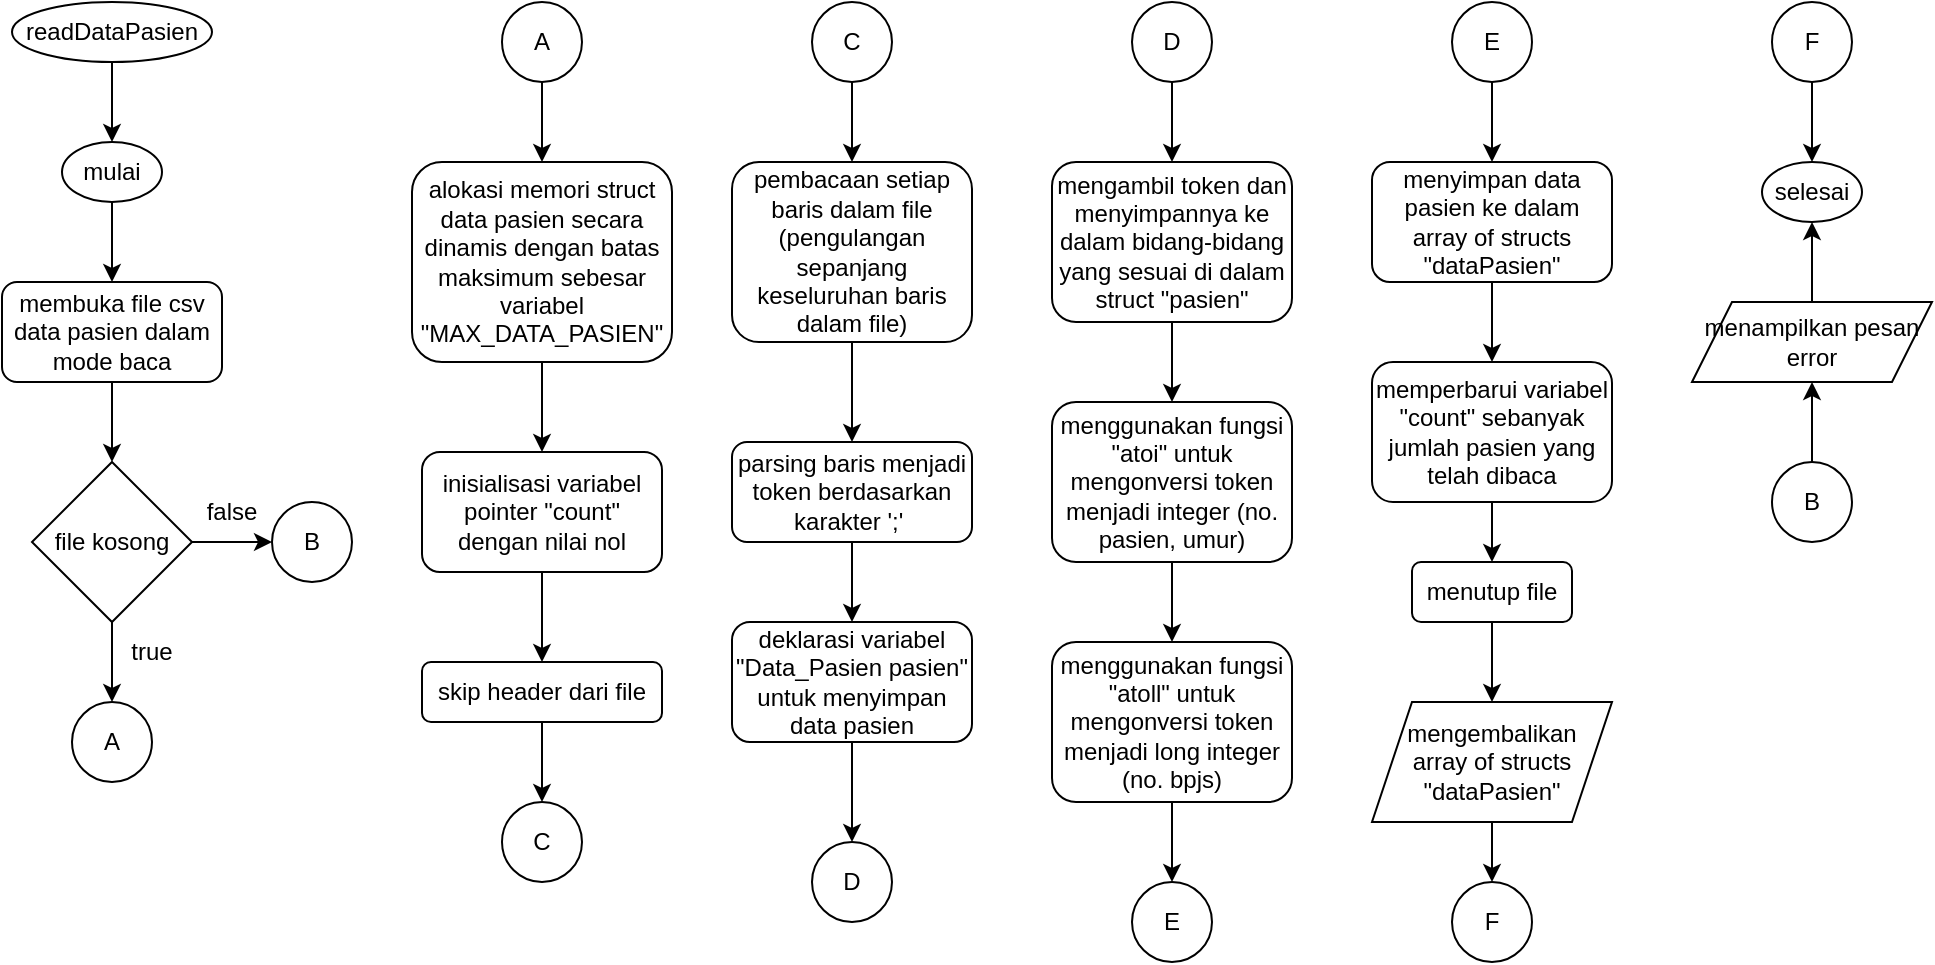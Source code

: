 <mxfile version="24.5.2" type="onedrive">
  <diagram name="Halaman-1" id="6V_MZ7g3-PMqo3PxE8EJ">
    <mxGraphModel grid="1" page="1" gridSize="10" guides="1" tooltips="1" connect="1" arrows="1" fold="1" pageScale="1" pageWidth="827" pageHeight="1169" math="0" shadow="0">
      <root>
        <mxCell id="0" />
        <mxCell id="1" parent="0" />
        <mxCell id="Viil5FITCZ7qNH2EQl_B-3" value="" style="edgeStyle=orthogonalEdgeStyle;rounded=0;orthogonalLoop=1;jettySize=auto;html=1;" edge="1" parent="1" source="Viil5FITCZ7qNH2EQl_B-1" target="Viil5FITCZ7qNH2EQl_B-2">
          <mxGeometry relative="1" as="geometry" />
        </mxCell>
        <mxCell id="Viil5FITCZ7qNH2EQl_B-1" value="readDataPasien" style="ellipse;whiteSpace=wrap;html=1;" vertex="1" parent="1">
          <mxGeometry x="40" y="40" width="100" height="30" as="geometry" />
        </mxCell>
        <mxCell id="Viil5FITCZ7qNH2EQl_B-5" value="" style="edgeStyle=orthogonalEdgeStyle;rounded=0;orthogonalLoop=1;jettySize=auto;html=1;" edge="1" parent="1" source="Viil5FITCZ7qNH2EQl_B-2" target="Viil5FITCZ7qNH2EQl_B-4">
          <mxGeometry relative="1" as="geometry" />
        </mxCell>
        <mxCell id="Viil5FITCZ7qNH2EQl_B-2" value="mulai" style="ellipse;whiteSpace=wrap;html=1;" vertex="1" parent="1">
          <mxGeometry x="65" y="110" width="50" height="30" as="geometry" />
        </mxCell>
        <mxCell id="Viil5FITCZ7qNH2EQl_B-7" value="" style="edgeStyle=orthogonalEdgeStyle;rounded=0;orthogonalLoop=1;jettySize=auto;html=1;" edge="1" parent="1" source="Viil5FITCZ7qNH2EQl_B-4" target="Viil5FITCZ7qNH2EQl_B-6">
          <mxGeometry relative="1" as="geometry" />
        </mxCell>
        <mxCell id="Viil5FITCZ7qNH2EQl_B-4" value="membuka file csv data pasien dalam mode baca" style="rounded=1;whiteSpace=wrap;html=1;" vertex="1" parent="1">
          <mxGeometry x="35" y="180" width="110" height="50" as="geometry" />
        </mxCell>
        <mxCell id="Viil5FITCZ7qNH2EQl_B-9" value="" style="edgeStyle=orthogonalEdgeStyle;rounded=0;orthogonalLoop=1;jettySize=auto;html=1;" edge="1" parent="1" source="Viil5FITCZ7qNH2EQl_B-6" target="Viil5FITCZ7qNH2EQl_B-8">
          <mxGeometry relative="1" as="geometry" />
        </mxCell>
        <mxCell id="Viil5FITCZ7qNH2EQl_B-12" value="" style="edgeStyle=orthogonalEdgeStyle;rounded=0;orthogonalLoop=1;jettySize=auto;html=1;" edge="1" parent="1" source="Viil5FITCZ7qNH2EQl_B-6" target="Viil5FITCZ7qNH2EQl_B-11">
          <mxGeometry relative="1" as="geometry" />
        </mxCell>
        <mxCell id="Viil5FITCZ7qNH2EQl_B-6" value="file kosong" style="rhombus;whiteSpace=wrap;html=1;" vertex="1" parent="1">
          <mxGeometry x="50" y="270" width="80" height="80" as="geometry" />
        </mxCell>
        <mxCell id="Viil5FITCZ7qNH2EQl_B-8" value="A" style="ellipse;whiteSpace=wrap;html=1;aspect=fixed;" vertex="1" parent="1">
          <mxGeometry x="70" y="390" width="40" height="40" as="geometry" />
        </mxCell>
        <mxCell id="Viil5FITCZ7qNH2EQl_B-10" value="true" style="text;html=1;align=center;verticalAlign=middle;whiteSpace=wrap;rounded=0;" vertex="1" parent="1">
          <mxGeometry x="80" y="350" width="60" height="30" as="geometry" />
        </mxCell>
        <mxCell id="Viil5FITCZ7qNH2EQl_B-11" value="B" style="ellipse;whiteSpace=wrap;html=1;aspect=fixed;" vertex="1" parent="1">
          <mxGeometry x="170" y="290" width="40" height="40" as="geometry" />
        </mxCell>
        <mxCell id="Viil5FITCZ7qNH2EQl_B-13" value="false" style="text;html=1;align=center;verticalAlign=middle;whiteSpace=wrap;rounded=0;" vertex="1" parent="1">
          <mxGeometry x="120" y="280" width="60" height="30" as="geometry" />
        </mxCell>
        <mxCell id="Viil5FITCZ7qNH2EQl_B-16" value="" style="edgeStyle=orthogonalEdgeStyle;rounded=0;orthogonalLoop=1;jettySize=auto;html=1;" edge="1" parent="1" source="Viil5FITCZ7qNH2EQl_B-14" target="Viil5FITCZ7qNH2EQl_B-15">
          <mxGeometry relative="1" as="geometry" />
        </mxCell>
        <mxCell id="Viil5FITCZ7qNH2EQl_B-14" value="A" style="ellipse;whiteSpace=wrap;html=1;aspect=fixed;" vertex="1" parent="1">
          <mxGeometry x="285" y="40" width="40" height="40" as="geometry" />
        </mxCell>
        <mxCell id="Viil5FITCZ7qNH2EQl_B-18" value="" style="edgeStyle=orthogonalEdgeStyle;rounded=0;orthogonalLoop=1;jettySize=auto;html=1;" edge="1" parent="1" source="Viil5FITCZ7qNH2EQl_B-15" target="Viil5FITCZ7qNH2EQl_B-17">
          <mxGeometry relative="1" as="geometry" />
        </mxCell>
        <mxCell id="Viil5FITCZ7qNH2EQl_B-15" value="alokasi memori struct data pasien secara dinamis dengan batas maksimum sebesar variabel &quot;MAX_DATA_PASIEN&quot;" style="rounded=1;whiteSpace=wrap;html=1;" vertex="1" parent="1">
          <mxGeometry x="240" y="120" width="130" height="100" as="geometry" />
        </mxCell>
        <mxCell id="Viil5FITCZ7qNH2EQl_B-20" value="" style="edgeStyle=orthogonalEdgeStyle;rounded=0;orthogonalLoop=1;jettySize=auto;html=1;" edge="1" parent="1" source="Viil5FITCZ7qNH2EQl_B-17" target="Viil5FITCZ7qNH2EQl_B-19">
          <mxGeometry relative="1" as="geometry" />
        </mxCell>
        <mxCell id="Viil5FITCZ7qNH2EQl_B-17" value="inisialisasi variabel pointer &quot;count&quot; dengan nilai nol" style="rounded=1;whiteSpace=wrap;html=1;" vertex="1" parent="1">
          <mxGeometry x="245" y="265" width="120" height="60" as="geometry" />
        </mxCell>
        <mxCell id="Viil5FITCZ7qNH2EQl_B-22" value="" style="edgeStyle=orthogonalEdgeStyle;rounded=0;orthogonalLoop=1;jettySize=auto;html=1;" edge="1" parent="1" source="Viil5FITCZ7qNH2EQl_B-19" target="Viil5FITCZ7qNH2EQl_B-21">
          <mxGeometry relative="1" as="geometry" />
        </mxCell>
        <mxCell id="Viil5FITCZ7qNH2EQl_B-19" value="skip header dari file" style="rounded=1;whiteSpace=wrap;html=1;" vertex="1" parent="1">
          <mxGeometry x="245" y="370" width="120" height="30" as="geometry" />
        </mxCell>
        <mxCell id="Viil5FITCZ7qNH2EQl_B-21" value="C" style="ellipse;whiteSpace=wrap;html=1;aspect=fixed;" vertex="1" parent="1">
          <mxGeometry x="285" y="440" width="40" height="40" as="geometry" />
        </mxCell>
        <mxCell id="Viil5FITCZ7qNH2EQl_B-25" value="" style="edgeStyle=orthogonalEdgeStyle;rounded=0;orthogonalLoop=1;jettySize=auto;html=1;" edge="1" parent="1" source="Viil5FITCZ7qNH2EQl_B-23" target="Viil5FITCZ7qNH2EQl_B-24">
          <mxGeometry relative="1" as="geometry" />
        </mxCell>
        <mxCell id="Viil5FITCZ7qNH2EQl_B-23" value="C" style="ellipse;whiteSpace=wrap;html=1;aspect=fixed;" vertex="1" parent="1">
          <mxGeometry x="440" y="40" width="40" height="40" as="geometry" />
        </mxCell>
        <mxCell id="Viil5FITCZ7qNH2EQl_B-27" value="" style="edgeStyle=orthogonalEdgeStyle;rounded=0;orthogonalLoop=1;jettySize=auto;html=1;" edge="1" parent="1" source="Viil5FITCZ7qNH2EQl_B-24" target="Viil5FITCZ7qNH2EQl_B-26">
          <mxGeometry relative="1" as="geometry" />
        </mxCell>
        <mxCell id="Viil5FITCZ7qNH2EQl_B-24" value="pembacaan setiap baris dalam file (pengulangan sepanjang keseluruhan baris dalam file)" style="rounded=1;whiteSpace=wrap;html=1;" vertex="1" parent="1">
          <mxGeometry x="400" y="120" width="120" height="90" as="geometry" />
        </mxCell>
        <mxCell id="Viil5FITCZ7qNH2EQl_B-29" value="" style="edgeStyle=orthogonalEdgeStyle;rounded=0;orthogonalLoop=1;jettySize=auto;html=1;" edge="1" parent="1" source="Viil5FITCZ7qNH2EQl_B-26" target="Viil5FITCZ7qNH2EQl_B-28">
          <mxGeometry relative="1" as="geometry" />
        </mxCell>
        <mxCell id="Viil5FITCZ7qNH2EQl_B-26" value="parsing baris menjadi token berdasarkan karakter &#39;;&#39;&amp;nbsp;" style="rounded=1;whiteSpace=wrap;html=1;" vertex="1" parent="1">
          <mxGeometry x="400" y="260" width="120" height="50" as="geometry" />
        </mxCell>
        <mxCell id="Viil5FITCZ7qNH2EQl_B-31" value="" style="edgeStyle=orthogonalEdgeStyle;rounded=0;orthogonalLoop=1;jettySize=auto;html=1;" edge="1" parent="1" source="Viil5FITCZ7qNH2EQl_B-28" target="Viil5FITCZ7qNH2EQl_B-30">
          <mxGeometry relative="1" as="geometry" />
        </mxCell>
        <mxCell id="Viil5FITCZ7qNH2EQl_B-28" value="deklarasi variabel &quot;Data_Pasien pasien&quot; untuk menyimpan data pasien" style="rounded=1;whiteSpace=wrap;html=1;" vertex="1" parent="1">
          <mxGeometry x="400" y="350" width="120" height="60" as="geometry" />
        </mxCell>
        <mxCell id="Viil5FITCZ7qNH2EQl_B-30" value="D" style="ellipse;whiteSpace=wrap;html=1;aspect=fixed;" vertex="1" parent="1">
          <mxGeometry x="440" y="460" width="40" height="40" as="geometry" />
        </mxCell>
        <mxCell id="Viil5FITCZ7qNH2EQl_B-35" value="" style="edgeStyle=orthogonalEdgeStyle;rounded=0;orthogonalLoop=1;jettySize=auto;html=1;" edge="1" parent="1" source="Viil5FITCZ7qNH2EQl_B-32" target="Viil5FITCZ7qNH2EQl_B-34">
          <mxGeometry relative="1" as="geometry" />
        </mxCell>
        <mxCell id="Viil5FITCZ7qNH2EQl_B-32" value="D" style="ellipse;whiteSpace=wrap;html=1;aspect=fixed;" vertex="1" parent="1">
          <mxGeometry x="600" y="40" width="40" height="40" as="geometry" />
        </mxCell>
        <mxCell id="Viil5FITCZ7qNH2EQl_B-37" value="" style="edgeStyle=orthogonalEdgeStyle;rounded=0;orthogonalLoop=1;jettySize=auto;html=1;" edge="1" parent="1" source="Viil5FITCZ7qNH2EQl_B-34" target="Viil5FITCZ7qNH2EQl_B-36">
          <mxGeometry relative="1" as="geometry" />
        </mxCell>
        <mxCell id="Viil5FITCZ7qNH2EQl_B-34" value="mengambil token dan menyimpannya ke dalam bidang-bidang yang sesuai di dalam struct &quot;pasien&quot;" style="rounded=1;whiteSpace=wrap;html=1;" vertex="1" parent="1">
          <mxGeometry x="560" y="120" width="120" height="80" as="geometry" />
        </mxCell>
        <mxCell id="Viil5FITCZ7qNH2EQl_B-39" value="" style="edgeStyle=orthogonalEdgeStyle;rounded=0;orthogonalLoop=1;jettySize=auto;html=1;" edge="1" parent="1" source="Viil5FITCZ7qNH2EQl_B-36" target="Viil5FITCZ7qNH2EQl_B-38">
          <mxGeometry relative="1" as="geometry" />
        </mxCell>
        <mxCell id="Viil5FITCZ7qNH2EQl_B-36" value="menggunakan fungsi &quot;atoi&quot; untuk mengonversi token menjadi integer (no. pasien, umur)" style="rounded=1;whiteSpace=wrap;html=1;" vertex="1" parent="1">
          <mxGeometry x="560" y="240" width="120" height="80" as="geometry" />
        </mxCell>
        <mxCell id="Viil5FITCZ7qNH2EQl_B-41" value="" style="edgeStyle=orthogonalEdgeStyle;rounded=0;orthogonalLoop=1;jettySize=auto;html=1;" edge="1" parent="1" source="Viil5FITCZ7qNH2EQl_B-38" target="Viil5FITCZ7qNH2EQl_B-40">
          <mxGeometry relative="1" as="geometry" />
        </mxCell>
        <mxCell id="Viil5FITCZ7qNH2EQl_B-38" value="menggunakan fungsi &quot;atoll&quot; untuk mengonversi token menjadi long integer (no. bpjs)" style="rounded=1;whiteSpace=wrap;html=1;" vertex="1" parent="1">
          <mxGeometry x="560" y="360" width="120" height="80" as="geometry" />
        </mxCell>
        <mxCell id="Viil5FITCZ7qNH2EQl_B-40" value="E" style="ellipse;whiteSpace=wrap;html=1;aspect=fixed;" vertex="1" parent="1">
          <mxGeometry x="600" y="480" width="40" height="40" as="geometry" />
        </mxCell>
        <mxCell id="Viil5FITCZ7qNH2EQl_B-44" value="" style="edgeStyle=orthogonalEdgeStyle;rounded=0;orthogonalLoop=1;jettySize=auto;html=1;" edge="1" parent="1" source="Viil5FITCZ7qNH2EQl_B-42" target="Viil5FITCZ7qNH2EQl_B-43">
          <mxGeometry relative="1" as="geometry" />
        </mxCell>
        <mxCell id="Viil5FITCZ7qNH2EQl_B-42" value="E" style="ellipse;whiteSpace=wrap;html=1;aspect=fixed;" vertex="1" parent="1">
          <mxGeometry x="760" y="40" width="40" height="40" as="geometry" />
        </mxCell>
        <mxCell id="Viil5FITCZ7qNH2EQl_B-46" value="" style="edgeStyle=orthogonalEdgeStyle;rounded=0;orthogonalLoop=1;jettySize=auto;html=1;" edge="1" parent="1" source="Viil5FITCZ7qNH2EQl_B-43" target="Viil5FITCZ7qNH2EQl_B-45">
          <mxGeometry relative="1" as="geometry" />
        </mxCell>
        <mxCell id="Viil5FITCZ7qNH2EQl_B-43" value="menyimpan data pasien ke dalam array of structs &quot;dataPasien&quot;" style="rounded=1;whiteSpace=wrap;html=1;" vertex="1" parent="1">
          <mxGeometry x="720" y="120" width="120" height="60" as="geometry" />
        </mxCell>
        <mxCell id="Viil5FITCZ7qNH2EQl_B-48" value="" style="edgeStyle=orthogonalEdgeStyle;rounded=0;orthogonalLoop=1;jettySize=auto;html=1;" edge="1" parent="1" source="Viil5FITCZ7qNH2EQl_B-45" target="Viil5FITCZ7qNH2EQl_B-47">
          <mxGeometry relative="1" as="geometry" />
        </mxCell>
        <mxCell id="Viil5FITCZ7qNH2EQl_B-45" value="memperbarui variabel &quot;count&quot; sebanyak jumlah pasien yang telah dibaca" style="rounded=1;whiteSpace=wrap;html=1;" vertex="1" parent="1">
          <mxGeometry x="720" y="220" width="120" height="70" as="geometry" />
        </mxCell>
        <mxCell id="Viil5FITCZ7qNH2EQl_B-50" value="" style="edgeStyle=orthogonalEdgeStyle;rounded=0;orthogonalLoop=1;jettySize=auto;html=1;" edge="1" parent="1" source="Viil5FITCZ7qNH2EQl_B-47" target="Viil5FITCZ7qNH2EQl_B-49">
          <mxGeometry relative="1" as="geometry" />
        </mxCell>
        <mxCell id="Viil5FITCZ7qNH2EQl_B-47" value="menutup file" style="rounded=1;whiteSpace=wrap;html=1;" vertex="1" parent="1">
          <mxGeometry x="740" y="320" width="80" height="30" as="geometry" />
        </mxCell>
        <mxCell id="Viil5FITCZ7qNH2EQl_B-52" value="" style="edgeStyle=orthogonalEdgeStyle;rounded=0;orthogonalLoop=1;jettySize=auto;html=1;" edge="1" parent="1" source="Viil5FITCZ7qNH2EQl_B-49" target="Viil5FITCZ7qNH2EQl_B-51">
          <mxGeometry relative="1" as="geometry" />
        </mxCell>
        <mxCell id="Viil5FITCZ7qNH2EQl_B-49" value="mengembalikan&lt;div&gt;array of structs&lt;/div&gt;&lt;div&gt;&quot;dataPasien&quot;&lt;/div&gt;" style="shape=parallelogram;perimeter=parallelogramPerimeter;whiteSpace=wrap;html=1;fixedSize=1;" vertex="1" parent="1">
          <mxGeometry x="720" y="390" width="120" height="60" as="geometry" />
        </mxCell>
        <mxCell id="Viil5FITCZ7qNH2EQl_B-51" value="F" style="ellipse;whiteSpace=wrap;html=1;aspect=fixed;" vertex="1" parent="1">
          <mxGeometry x="760" y="480" width="40" height="40" as="geometry" />
        </mxCell>
        <mxCell id="Viil5FITCZ7qNH2EQl_B-55" value="" style="edgeStyle=orthogonalEdgeStyle;rounded=0;orthogonalLoop=1;jettySize=auto;html=1;" edge="1" parent="1" source="Viil5FITCZ7qNH2EQl_B-53" target="Viil5FITCZ7qNH2EQl_B-54">
          <mxGeometry relative="1" as="geometry" />
        </mxCell>
        <mxCell id="Viil5FITCZ7qNH2EQl_B-53" value="F" style="ellipse;whiteSpace=wrap;html=1;aspect=fixed;" vertex="1" parent="1">
          <mxGeometry x="920" y="40" width="40" height="40" as="geometry" />
        </mxCell>
        <mxCell id="Viil5FITCZ7qNH2EQl_B-54" value="selesai" style="ellipse;whiteSpace=wrap;html=1;" vertex="1" parent="1">
          <mxGeometry x="915" y="120" width="50" height="30" as="geometry" />
        </mxCell>
        <mxCell id="Viil5FITCZ7qNH2EQl_B-57" value="" style="edgeStyle=orthogonalEdgeStyle;rounded=0;orthogonalLoop=1;jettySize=auto;html=1;" edge="1" parent="1" source="Viil5FITCZ7qNH2EQl_B-56" target="Viil5FITCZ7qNH2EQl_B-54">
          <mxGeometry relative="1" as="geometry" />
        </mxCell>
        <mxCell id="Viil5FITCZ7qNH2EQl_B-56" value="menampilkan pesan error" style="shape=parallelogram;perimeter=parallelogramPerimeter;whiteSpace=wrap;html=1;fixedSize=1;" vertex="1" parent="1">
          <mxGeometry x="880" y="190" width="120" height="40" as="geometry" />
        </mxCell>
        <mxCell id="Viil5FITCZ7qNH2EQl_B-59" value="" style="edgeStyle=orthogonalEdgeStyle;rounded=0;orthogonalLoop=1;jettySize=auto;html=1;" edge="1" parent="1" source="Viil5FITCZ7qNH2EQl_B-58" target="Viil5FITCZ7qNH2EQl_B-56">
          <mxGeometry relative="1" as="geometry" />
        </mxCell>
        <mxCell id="Viil5FITCZ7qNH2EQl_B-58" value="B" style="ellipse;whiteSpace=wrap;html=1;aspect=fixed;" vertex="1" parent="1">
          <mxGeometry x="920" y="270" width="40" height="40" as="geometry" />
        </mxCell>
      </root>
    </mxGraphModel>
  </diagram>
</mxfile>
